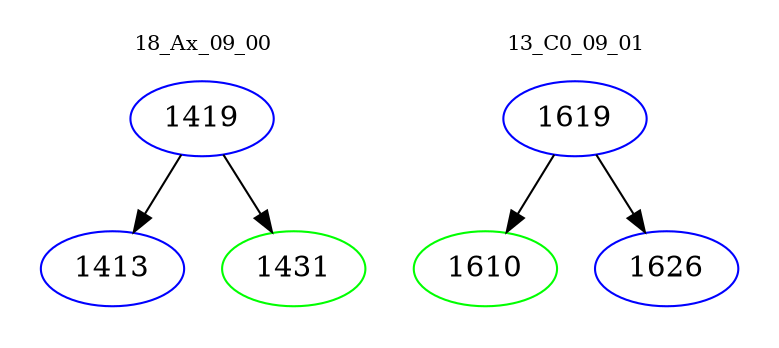 digraph{
subgraph cluster_0 {
color = white
label = "18_Ax_09_00";
fontsize=10;
T0_1419 [label="1419", color="blue"]
T0_1419 -> T0_1413 [color="black"]
T0_1413 [label="1413", color="blue"]
T0_1419 -> T0_1431 [color="black"]
T0_1431 [label="1431", color="green"]
}
subgraph cluster_1 {
color = white
label = "13_C0_09_01";
fontsize=10;
T1_1619 [label="1619", color="blue"]
T1_1619 -> T1_1610 [color="black"]
T1_1610 [label="1610", color="green"]
T1_1619 -> T1_1626 [color="black"]
T1_1626 [label="1626", color="blue"]
}
}
